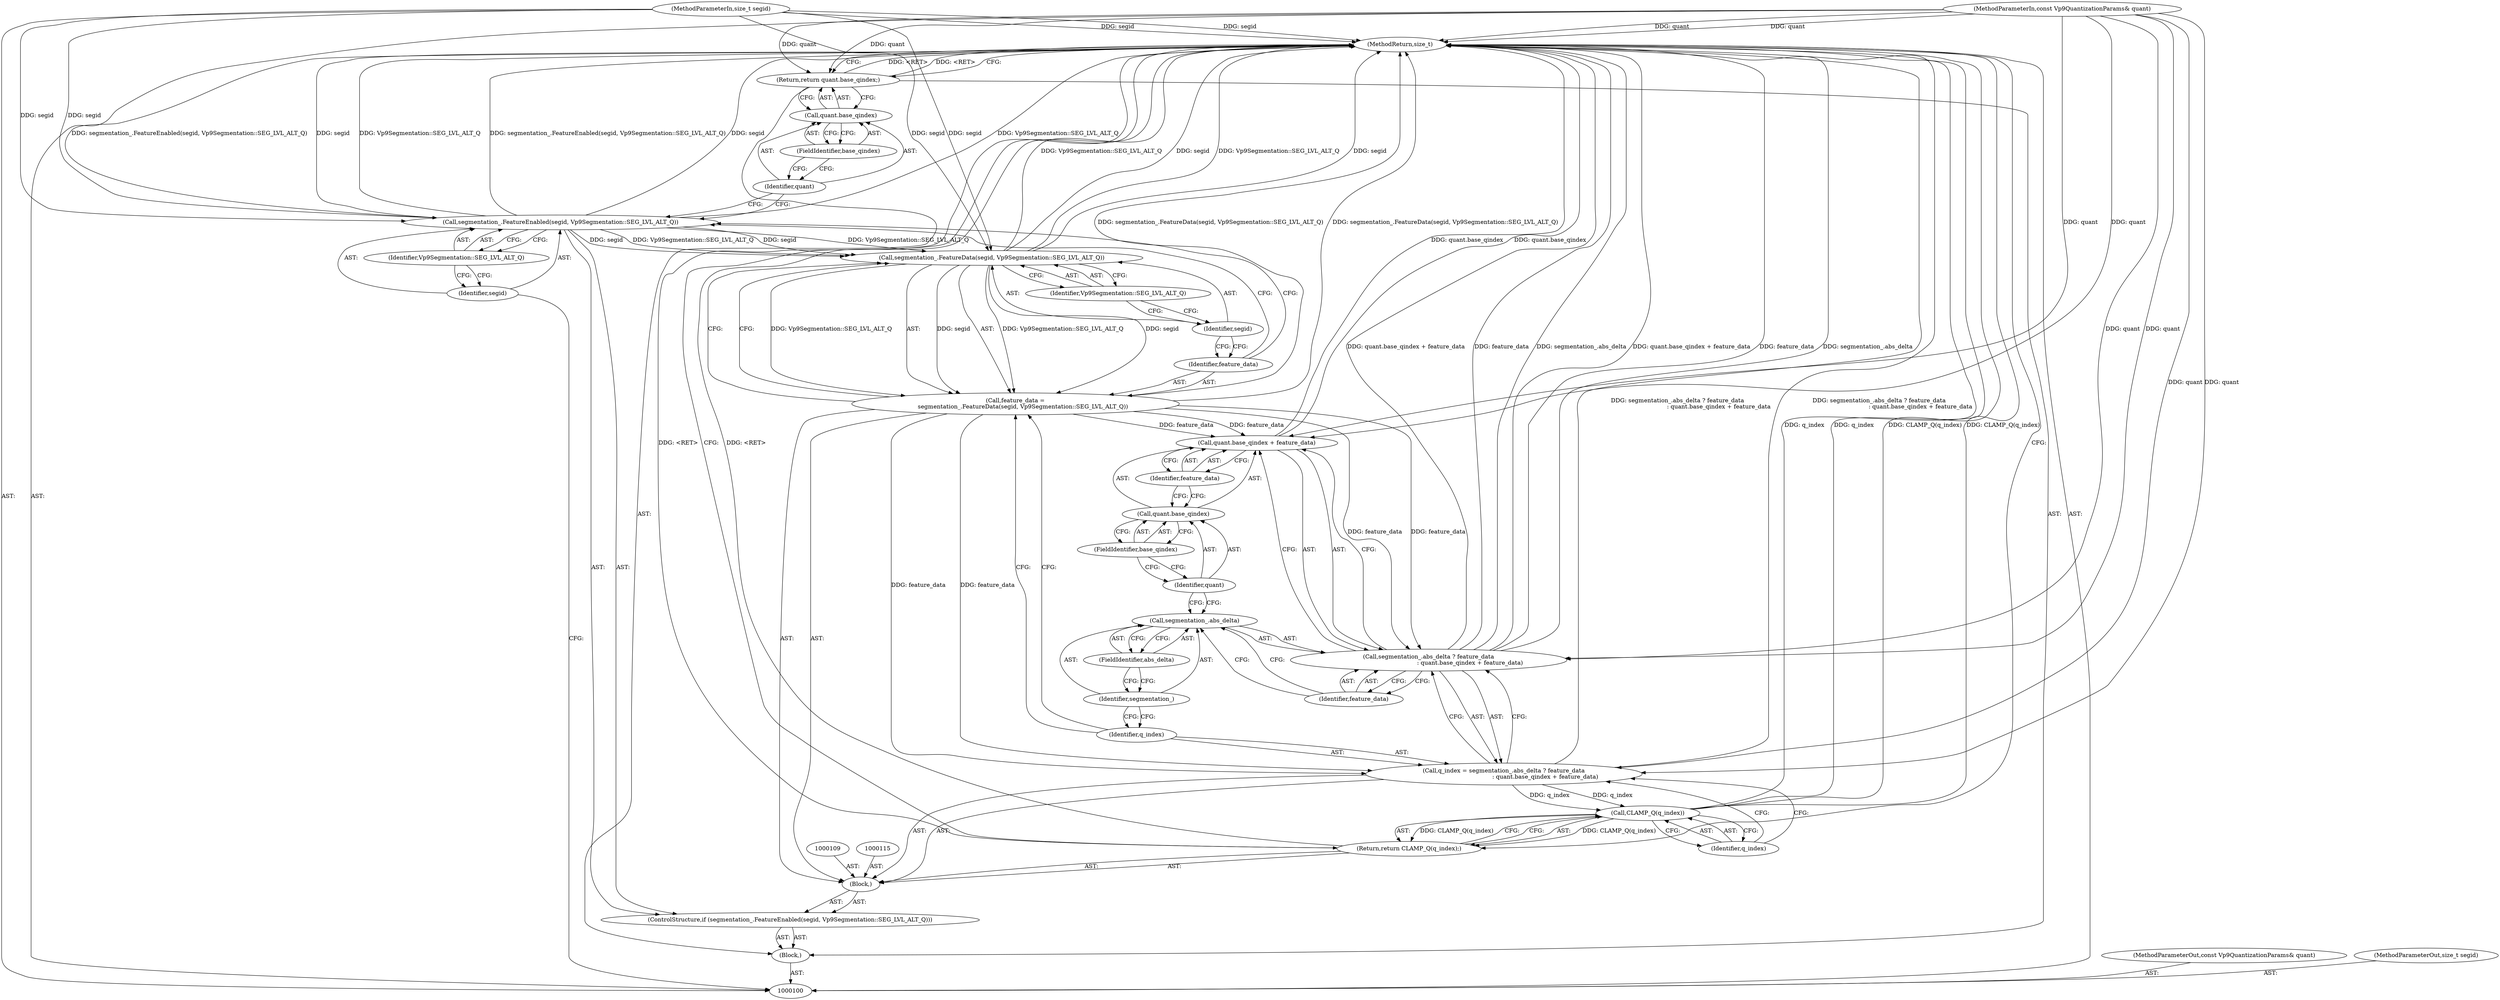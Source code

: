 digraph "1_Chrome_27c68f543e5eba779902447445dfb05ec3f5bf75_11" {
"1000135" [label="(MethodReturn,size_t)"];
"1000101" [label="(MethodParameterIn,const Vp9QuantizationParams& quant)"];
"1000177" [label="(MethodParameterOut,const Vp9QuantizationParams& quant)"];
"1000134" [label="(FieldIdentifier,base_qindex)"];
"1000131" [label="(Return,return quant.base_qindex;)"];
"1000132" [label="(Call,quant.base_qindex)"];
"1000133" [label="(Identifier,quant)"];
"1000102" [label="(MethodParameterIn,size_t segid)"];
"1000178" [label="(MethodParameterOut,size_t segid)"];
"1000103" [label="(Block,)"];
"1000104" [label="(ControlStructure,if (segmentation_.FeatureEnabled(segid, Vp9Segmentation::SEG_LVL_ALT_Q)))"];
"1000106" [label="(Identifier,segid)"];
"1000107" [label="(Identifier,Vp9Segmentation::SEG_LVL_ALT_Q)"];
"1000105" [label="(Call,segmentation_.FeatureEnabled(segid, Vp9Segmentation::SEG_LVL_ALT_Q))"];
"1000110" [label="(Call,feature_data =\n        segmentation_.FeatureData(segid, Vp9Segmentation::SEG_LVL_ALT_Q))"];
"1000111" [label="(Identifier,feature_data)"];
"1000113" [label="(Identifier,segid)"];
"1000114" [label="(Identifier,Vp9Segmentation::SEG_LVL_ALT_Q)"];
"1000112" [label="(Call,segmentation_.FeatureData(segid, Vp9Segmentation::SEG_LVL_ALT_Q))"];
"1000116" [label="(Call,q_index = segmentation_.abs_delta ? feature_data\n                                             : quant.base_qindex + feature_data)"];
"1000117" [label="(Identifier,q_index)"];
"1000118" [label="(Call,segmentation_.abs_delta ? feature_data\n                                             : quant.base_qindex + feature_data)"];
"1000119" [label="(Call,segmentation_.abs_delta)"];
"1000120" [label="(Identifier,segmentation_)"];
"1000121" [label="(FieldIdentifier,abs_delta)"];
"1000108" [label="(Block,)"];
"1000122" [label="(Identifier,feature_data)"];
"1000123" [label="(Call,quant.base_qindex + feature_data)"];
"1000124" [label="(Call,quant.base_qindex)"];
"1000125" [label="(Identifier,quant)"];
"1000126" [label="(FieldIdentifier,base_qindex)"];
"1000127" [label="(Identifier,feature_data)"];
"1000129" [label="(Call,CLAMP_Q(q_index))"];
"1000130" [label="(Identifier,q_index)"];
"1000128" [label="(Return,return CLAMP_Q(q_index);)"];
"1000135" -> "1000100"  [label="AST: "];
"1000135" -> "1000128"  [label="CFG: "];
"1000135" -> "1000131"  [label="CFG: "];
"1000129" -> "1000135"  [label="DDG: q_index"];
"1000129" -> "1000135"  [label="DDG: CLAMP_Q(q_index)"];
"1000105" -> "1000135"  [label="DDG: Vp9Segmentation::SEG_LVL_ALT_Q"];
"1000105" -> "1000135"  [label="DDG: segmentation_.FeatureEnabled(segid, Vp9Segmentation::SEG_LVL_ALT_Q)"];
"1000105" -> "1000135"  [label="DDG: segid"];
"1000112" -> "1000135"  [label="DDG: Vp9Segmentation::SEG_LVL_ALT_Q"];
"1000112" -> "1000135"  [label="DDG: segid"];
"1000118" -> "1000135"  [label="DDG: quant.base_qindex + feature_data"];
"1000118" -> "1000135"  [label="DDG: feature_data"];
"1000118" -> "1000135"  [label="DDG: segmentation_.abs_delta"];
"1000116" -> "1000135"  [label="DDG: segmentation_.abs_delta ? feature_data\n                                             : quant.base_qindex + feature_data"];
"1000123" -> "1000135"  [label="DDG: quant.base_qindex"];
"1000102" -> "1000135"  [label="DDG: segid"];
"1000110" -> "1000135"  [label="DDG: segmentation_.FeatureData(segid, Vp9Segmentation::SEG_LVL_ALT_Q)"];
"1000101" -> "1000135"  [label="DDG: quant"];
"1000131" -> "1000135"  [label="DDG: <RET>"];
"1000128" -> "1000135"  [label="DDG: <RET>"];
"1000101" -> "1000100"  [label="AST: "];
"1000101" -> "1000135"  [label="DDG: quant"];
"1000101" -> "1000116"  [label="DDG: quant"];
"1000101" -> "1000118"  [label="DDG: quant"];
"1000101" -> "1000123"  [label="DDG: quant"];
"1000101" -> "1000131"  [label="DDG: quant"];
"1000177" -> "1000100"  [label="AST: "];
"1000134" -> "1000132"  [label="AST: "];
"1000134" -> "1000133"  [label="CFG: "];
"1000132" -> "1000134"  [label="CFG: "];
"1000131" -> "1000103"  [label="AST: "];
"1000131" -> "1000132"  [label="CFG: "];
"1000132" -> "1000131"  [label="AST: "];
"1000135" -> "1000131"  [label="CFG: "];
"1000131" -> "1000135"  [label="DDG: <RET>"];
"1000101" -> "1000131"  [label="DDG: quant"];
"1000132" -> "1000131"  [label="AST: "];
"1000132" -> "1000134"  [label="CFG: "];
"1000133" -> "1000132"  [label="AST: "];
"1000134" -> "1000132"  [label="AST: "];
"1000131" -> "1000132"  [label="CFG: "];
"1000133" -> "1000132"  [label="AST: "];
"1000133" -> "1000105"  [label="CFG: "];
"1000134" -> "1000133"  [label="CFG: "];
"1000102" -> "1000100"  [label="AST: "];
"1000102" -> "1000135"  [label="DDG: segid"];
"1000102" -> "1000105"  [label="DDG: segid"];
"1000102" -> "1000112"  [label="DDG: segid"];
"1000178" -> "1000100"  [label="AST: "];
"1000103" -> "1000100"  [label="AST: "];
"1000104" -> "1000103"  [label="AST: "];
"1000131" -> "1000103"  [label="AST: "];
"1000104" -> "1000103"  [label="AST: "];
"1000105" -> "1000104"  [label="AST: "];
"1000108" -> "1000104"  [label="AST: "];
"1000106" -> "1000105"  [label="AST: "];
"1000106" -> "1000100"  [label="CFG: "];
"1000107" -> "1000106"  [label="CFG: "];
"1000107" -> "1000105"  [label="AST: "];
"1000107" -> "1000106"  [label="CFG: "];
"1000105" -> "1000107"  [label="CFG: "];
"1000105" -> "1000104"  [label="AST: "];
"1000105" -> "1000107"  [label="CFG: "];
"1000106" -> "1000105"  [label="AST: "];
"1000107" -> "1000105"  [label="AST: "];
"1000111" -> "1000105"  [label="CFG: "];
"1000133" -> "1000105"  [label="CFG: "];
"1000105" -> "1000135"  [label="DDG: Vp9Segmentation::SEG_LVL_ALT_Q"];
"1000105" -> "1000135"  [label="DDG: segmentation_.FeatureEnabled(segid, Vp9Segmentation::SEG_LVL_ALT_Q)"];
"1000105" -> "1000135"  [label="DDG: segid"];
"1000102" -> "1000105"  [label="DDG: segid"];
"1000105" -> "1000112"  [label="DDG: segid"];
"1000105" -> "1000112"  [label="DDG: Vp9Segmentation::SEG_LVL_ALT_Q"];
"1000110" -> "1000108"  [label="AST: "];
"1000110" -> "1000112"  [label="CFG: "];
"1000111" -> "1000110"  [label="AST: "];
"1000112" -> "1000110"  [label="AST: "];
"1000117" -> "1000110"  [label="CFG: "];
"1000110" -> "1000135"  [label="DDG: segmentation_.FeatureData(segid, Vp9Segmentation::SEG_LVL_ALT_Q)"];
"1000112" -> "1000110"  [label="DDG: segid"];
"1000112" -> "1000110"  [label="DDG: Vp9Segmentation::SEG_LVL_ALT_Q"];
"1000110" -> "1000116"  [label="DDG: feature_data"];
"1000110" -> "1000118"  [label="DDG: feature_data"];
"1000110" -> "1000123"  [label="DDG: feature_data"];
"1000111" -> "1000110"  [label="AST: "];
"1000111" -> "1000105"  [label="CFG: "];
"1000113" -> "1000111"  [label="CFG: "];
"1000113" -> "1000112"  [label="AST: "];
"1000113" -> "1000111"  [label="CFG: "];
"1000114" -> "1000113"  [label="CFG: "];
"1000114" -> "1000112"  [label="AST: "];
"1000114" -> "1000113"  [label="CFG: "];
"1000112" -> "1000114"  [label="CFG: "];
"1000112" -> "1000110"  [label="AST: "];
"1000112" -> "1000114"  [label="CFG: "];
"1000113" -> "1000112"  [label="AST: "];
"1000114" -> "1000112"  [label="AST: "];
"1000110" -> "1000112"  [label="CFG: "];
"1000112" -> "1000135"  [label="DDG: Vp9Segmentation::SEG_LVL_ALT_Q"];
"1000112" -> "1000135"  [label="DDG: segid"];
"1000112" -> "1000110"  [label="DDG: segid"];
"1000112" -> "1000110"  [label="DDG: Vp9Segmentation::SEG_LVL_ALT_Q"];
"1000105" -> "1000112"  [label="DDG: segid"];
"1000105" -> "1000112"  [label="DDG: Vp9Segmentation::SEG_LVL_ALT_Q"];
"1000102" -> "1000112"  [label="DDG: segid"];
"1000116" -> "1000108"  [label="AST: "];
"1000116" -> "1000118"  [label="CFG: "];
"1000117" -> "1000116"  [label="AST: "];
"1000118" -> "1000116"  [label="AST: "];
"1000130" -> "1000116"  [label="CFG: "];
"1000116" -> "1000135"  [label="DDG: segmentation_.abs_delta ? feature_data\n                                             : quant.base_qindex + feature_data"];
"1000110" -> "1000116"  [label="DDG: feature_data"];
"1000101" -> "1000116"  [label="DDG: quant"];
"1000116" -> "1000129"  [label="DDG: q_index"];
"1000117" -> "1000116"  [label="AST: "];
"1000117" -> "1000110"  [label="CFG: "];
"1000120" -> "1000117"  [label="CFG: "];
"1000118" -> "1000116"  [label="AST: "];
"1000118" -> "1000122"  [label="CFG: "];
"1000118" -> "1000123"  [label="CFG: "];
"1000119" -> "1000118"  [label="AST: "];
"1000122" -> "1000118"  [label="AST: "];
"1000123" -> "1000118"  [label="AST: "];
"1000116" -> "1000118"  [label="CFG: "];
"1000118" -> "1000135"  [label="DDG: quant.base_qindex + feature_data"];
"1000118" -> "1000135"  [label="DDG: feature_data"];
"1000118" -> "1000135"  [label="DDG: segmentation_.abs_delta"];
"1000110" -> "1000118"  [label="DDG: feature_data"];
"1000101" -> "1000118"  [label="DDG: quant"];
"1000119" -> "1000118"  [label="AST: "];
"1000119" -> "1000121"  [label="CFG: "];
"1000120" -> "1000119"  [label="AST: "];
"1000121" -> "1000119"  [label="AST: "];
"1000122" -> "1000119"  [label="CFG: "];
"1000125" -> "1000119"  [label="CFG: "];
"1000120" -> "1000119"  [label="AST: "];
"1000120" -> "1000117"  [label="CFG: "];
"1000121" -> "1000120"  [label="CFG: "];
"1000121" -> "1000119"  [label="AST: "];
"1000121" -> "1000120"  [label="CFG: "];
"1000119" -> "1000121"  [label="CFG: "];
"1000108" -> "1000104"  [label="AST: "];
"1000109" -> "1000108"  [label="AST: "];
"1000110" -> "1000108"  [label="AST: "];
"1000115" -> "1000108"  [label="AST: "];
"1000116" -> "1000108"  [label="AST: "];
"1000128" -> "1000108"  [label="AST: "];
"1000122" -> "1000118"  [label="AST: "];
"1000122" -> "1000119"  [label="CFG: "];
"1000118" -> "1000122"  [label="CFG: "];
"1000123" -> "1000118"  [label="AST: "];
"1000123" -> "1000127"  [label="CFG: "];
"1000124" -> "1000123"  [label="AST: "];
"1000127" -> "1000123"  [label="AST: "];
"1000118" -> "1000123"  [label="CFG: "];
"1000123" -> "1000135"  [label="DDG: quant.base_qindex"];
"1000101" -> "1000123"  [label="DDG: quant"];
"1000110" -> "1000123"  [label="DDG: feature_data"];
"1000124" -> "1000123"  [label="AST: "];
"1000124" -> "1000126"  [label="CFG: "];
"1000125" -> "1000124"  [label="AST: "];
"1000126" -> "1000124"  [label="AST: "];
"1000127" -> "1000124"  [label="CFG: "];
"1000125" -> "1000124"  [label="AST: "];
"1000125" -> "1000119"  [label="CFG: "];
"1000126" -> "1000125"  [label="CFG: "];
"1000126" -> "1000124"  [label="AST: "];
"1000126" -> "1000125"  [label="CFG: "];
"1000124" -> "1000126"  [label="CFG: "];
"1000127" -> "1000123"  [label="AST: "];
"1000127" -> "1000124"  [label="CFG: "];
"1000123" -> "1000127"  [label="CFG: "];
"1000129" -> "1000128"  [label="AST: "];
"1000129" -> "1000130"  [label="CFG: "];
"1000130" -> "1000129"  [label="AST: "];
"1000128" -> "1000129"  [label="CFG: "];
"1000129" -> "1000135"  [label="DDG: q_index"];
"1000129" -> "1000135"  [label="DDG: CLAMP_Q(q_index)"];
"1000129" -> "1000128"  [label="DDG: CLAMP_Q(q_index)"];
"1000116" -> "1000129"  [label="DDG: q_index"];
"1000130" -> "1000129"  [label="AST: "];
"1000130" -> "1000116"  [label="CFG: "];
"1000129" -> "1000130"  [label="CFG: "];
"1000128" -> "1000108"  [label="AST: "];
"1000128" -> "1000129"  [label="CFG: "];
"1000129" -> "1000128"  [label="AST: "];
"1000135" -> "1000128"  [label="CFG: "];
"1000128" -> "1000135"  [label="DDG: <RET>"];
"1000129" -> "1000128"  [label="DDG: CLAMP_Q(q_index)"];
}
